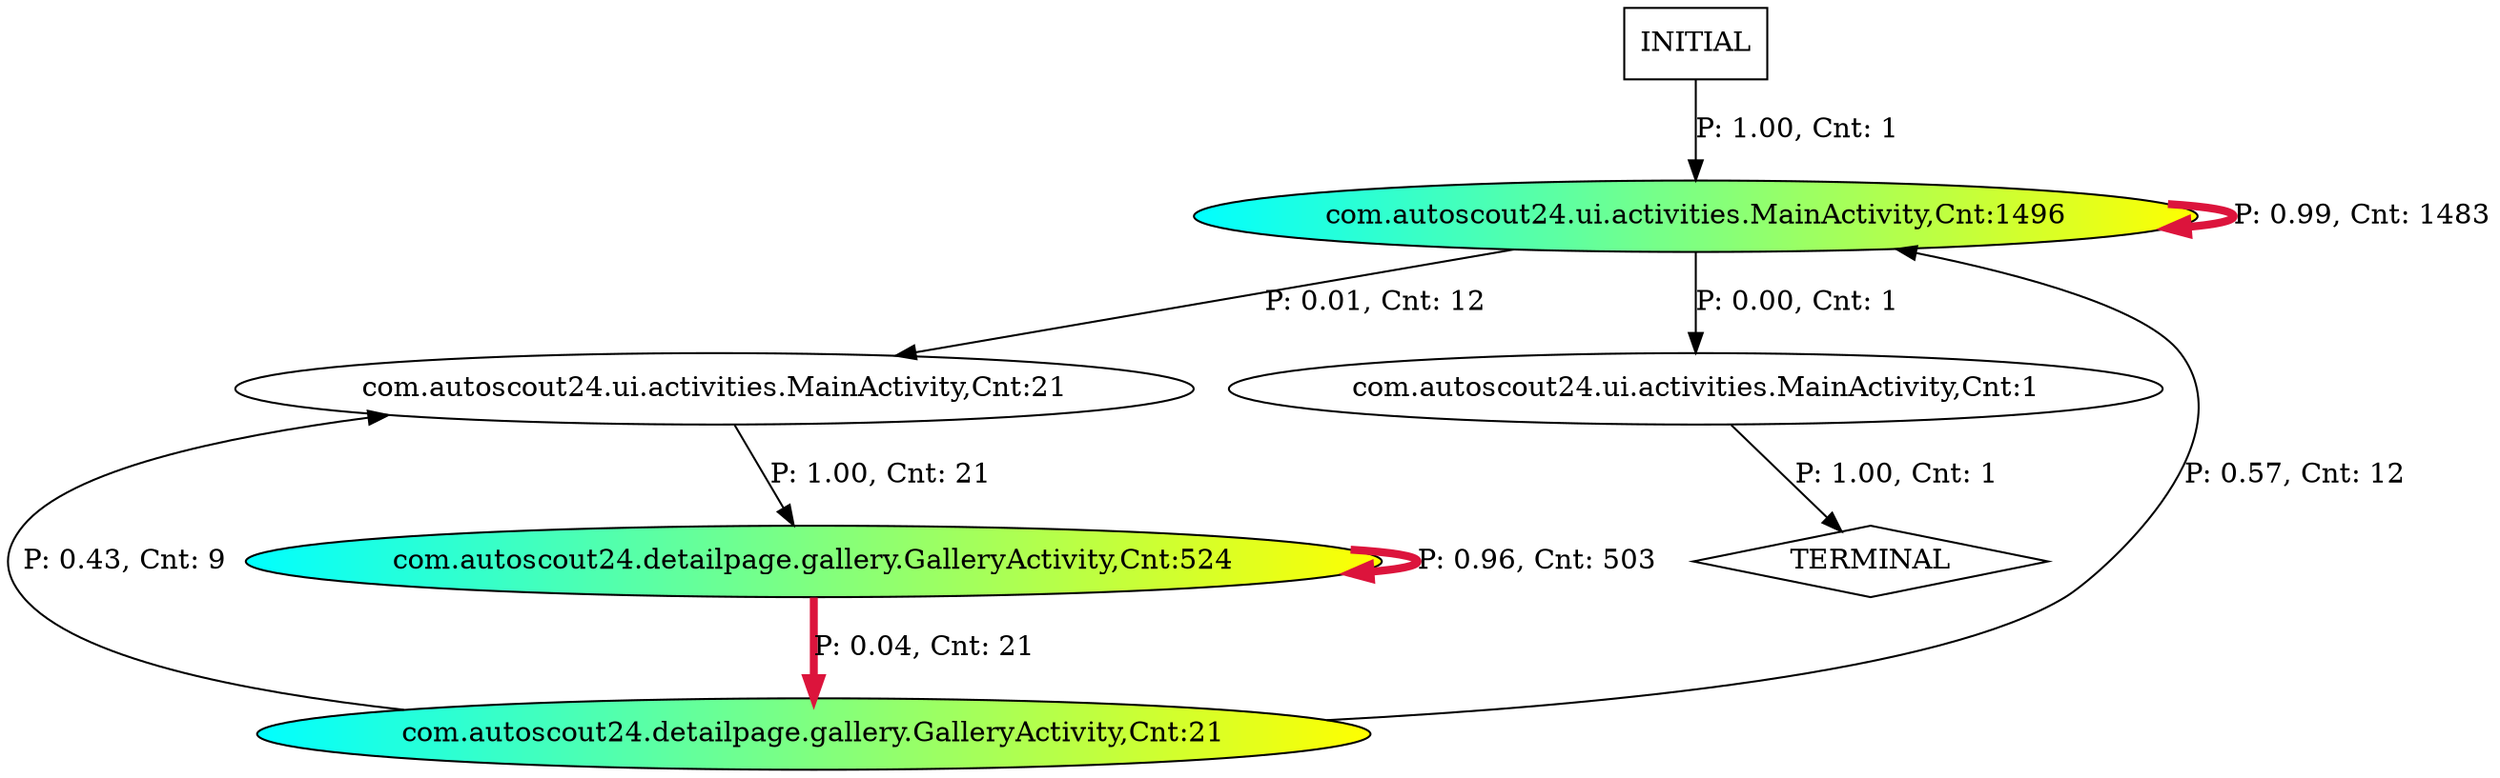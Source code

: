 digraph G {
  4 [label="com.autoscout24.ui.activities.MainActivity,Cnt:1496", fillcolor="cyan:yellow", style="filled"];
  0 [label="com.autoscout24.detailpage.gallery.GalleryActivity,Cnt:524", fillcolor="cyan:yellow", style="filled"];
  1 [label="com.autoscout24.detailpage.gallery.GalleryActivity,Cnt:21", fillcolor="cyan:yellow", style="filled"];
  2 [label="com.autoscout24.ui.activities.MainActivity,Cnt:21"];
  3 [label="com.autoscout24.ui.activities.MainActivity,Cnt:1"];
  5 [label="TERMINAL",shape=diamond];
  6 [label="INITIAL",shape=box];
4->4 [label="P: 0.99, Cnt: 1483", color="crimson", penwidth=4];
0->0 [label="P: 0.96, Cnt: 503", color="crimson", penwidth=4];
0->1 [label="P: 0.04, Cnt: 21", color="crimson", penwidth=4];
2->0 [label="P: 1.00, Cnt: 21"];
1->4 [label="P: 0.57, Cnt: 12"];
4->2 [label="P: 0.01, Cnt: 12"];
1->2 [label="P: 0.43, Cnt: 9"];
3->5 [label="P: 1.00, Cnt: 1"];
4->3 [label="P: 0.00, Cnt: 1"];
6->4 [label="P: 1.00, Cnt: 1"];
}
